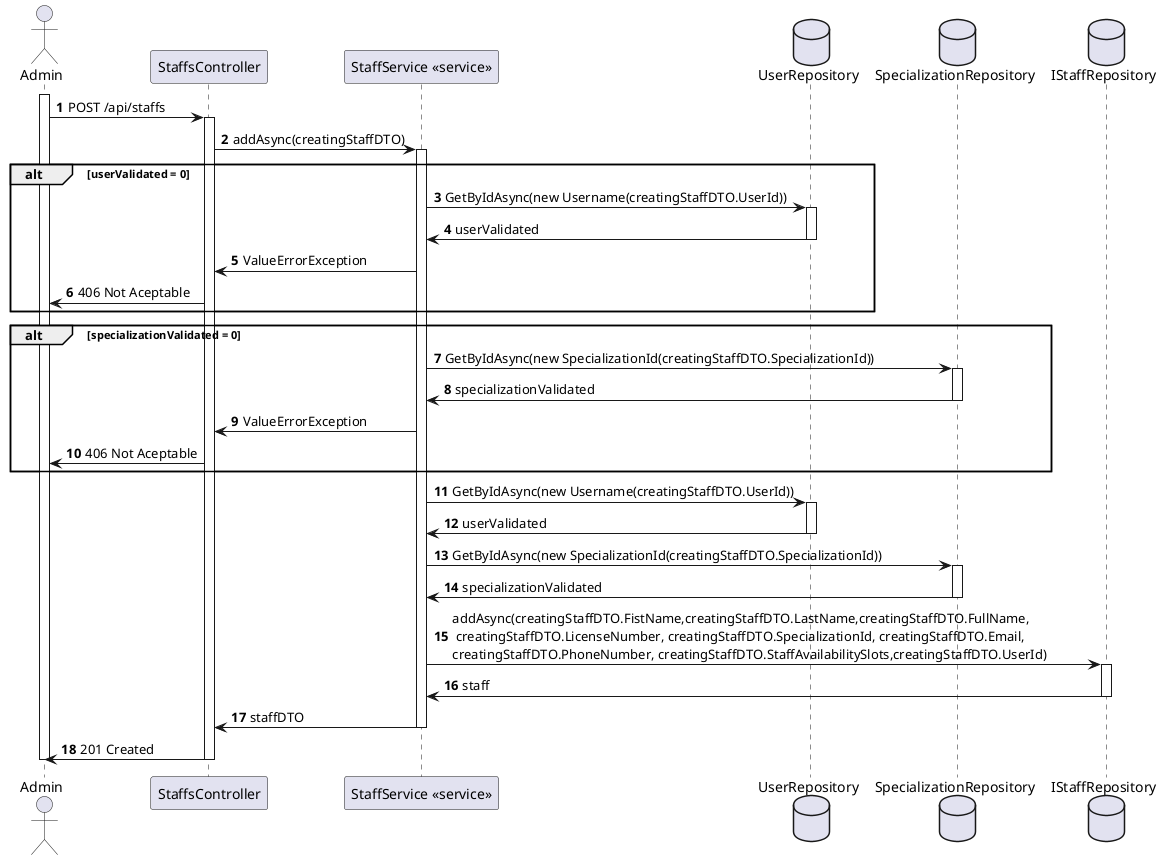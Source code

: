@startuml 
autonumber
actor Admin as "Admin"
participant CTRL as "StaffsController"
participant SERVICE as "StaffService <<service>>"
database UserRepository as "UserRepository"
database SpecializationRepository as "SpecializationRepository"
database IOperationRequestRepository as "IStaffRepository"

activate Admin

Admin -> CTRL : POST /api/staffs
activate CTRL

CTRL -> SERVICE : addAsync(creatingStaffDTO)
activate SERVICE

alt userValidated = 0 

SERVICE -> UserRepository : GetByIdAsync(new Username(creatingStaffDTO.UserId))

activate UserRepository 

UserRepository -> SERVICE : userValidated

deactivate UserRepository

SERVICE -> CTRL : ValueErrorException

CTRL -> Admin : 406 Not Aceptable
end alt 

alt specializationValidated = 0 

SERVICE -> SpecializationRepository : GetByIdAsync(new SpecializationId(creatingStaffDTO.SpecializationId))

activate SpecializationRepository 

SpecializationRepository -> SERVICE : specializationValidated

deactivate SpecializationRepository

SERVICE -> CTRL : ValueErrorException

CTRL -> Admin : 406 Not Aceptable
end alt 

SERVICE -> UserRepository :  GetByIdAsync(new Username(creatingStaffDTO.UserId))

activate UserRepository 

UserRepository -> SERVICE : userValidated

deactivate UserRepository

SERVICE -> SpecializationRepository : GetByIdAsync(new SpecializationId(creatingStaffDTO.SpecializationId))

activate SpecializationRepository 

SpecializationRepository -> SERVICE : specializationValidated

deactivate SpecializationRepository
SERVICE -> IOperationRequestRepository : addAsync(creatingStaffDTO.FistName,creatingStaffDTO.LastName,creatingStaffDTO.FullName,\n creatingStaffDTO.LicenseNumber, creatingStaffDTO.SpecializationId, creatingStaffDTO.Email,\ncreatingStaffDTO.PhoneNumber, creatingStaffDTO.StaffAvailabilitySlots,creatingStaffDTO.UserId)

activate IOperationRequestRepository 

IOperationRequestRepository -> SERVICE : staff
deactivate IOperationRequestRepository


SERVICE -> CTRL : staffDTO

deactivate SERVICE 

CTRL -> Admin : 201 Created

deactivate CTRL 

deactivate Admin
@enduml